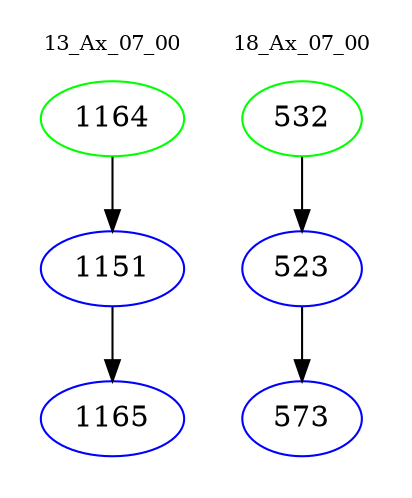 digraph{
subgraph cluster_0 {
color = white
label = "13_Ax_07_00";
fontsize=10;
T0_1164 [label="1164", color="green"]
T0_1164 -> T0_1151 [color="black"]
T0_1151 [label="1151", color="blue"]
T0_1151 -> T0_1165 [color="black"]
T0_1165 [label="1165", color="blue"]
}
subgraph cluster_1 {
color = white
label = "18_Ax_07_00";
fontsize=10;
T1_532 [label="532", color="green"]
T1_532 -> T1_523 [color="black"]
T1_523 [label="523", color="blue"]
T1_523 -> T1_573 [color="black"]
T1_573 [label="573", color="blue"]
}
}
